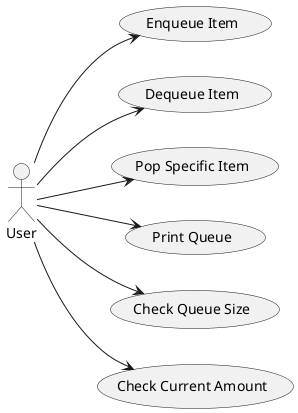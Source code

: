 @startuml
left to right direction
actor User
usecase "Enqueue Item" as Enqueue
usecase "Dequeue Item" as Dequeue
usecase "Pop Specific Item" as PopItem
usecase "Print Queue" as Print
usecase "Check Queue Size" as CheckSize
usecase "Check Current Amount" as CheckAmount

User --> Enqueue
User --> Dequeue
User --> PopItem
User --> Print
User --> CheckSize
User --> CheckAmount
@enduml
